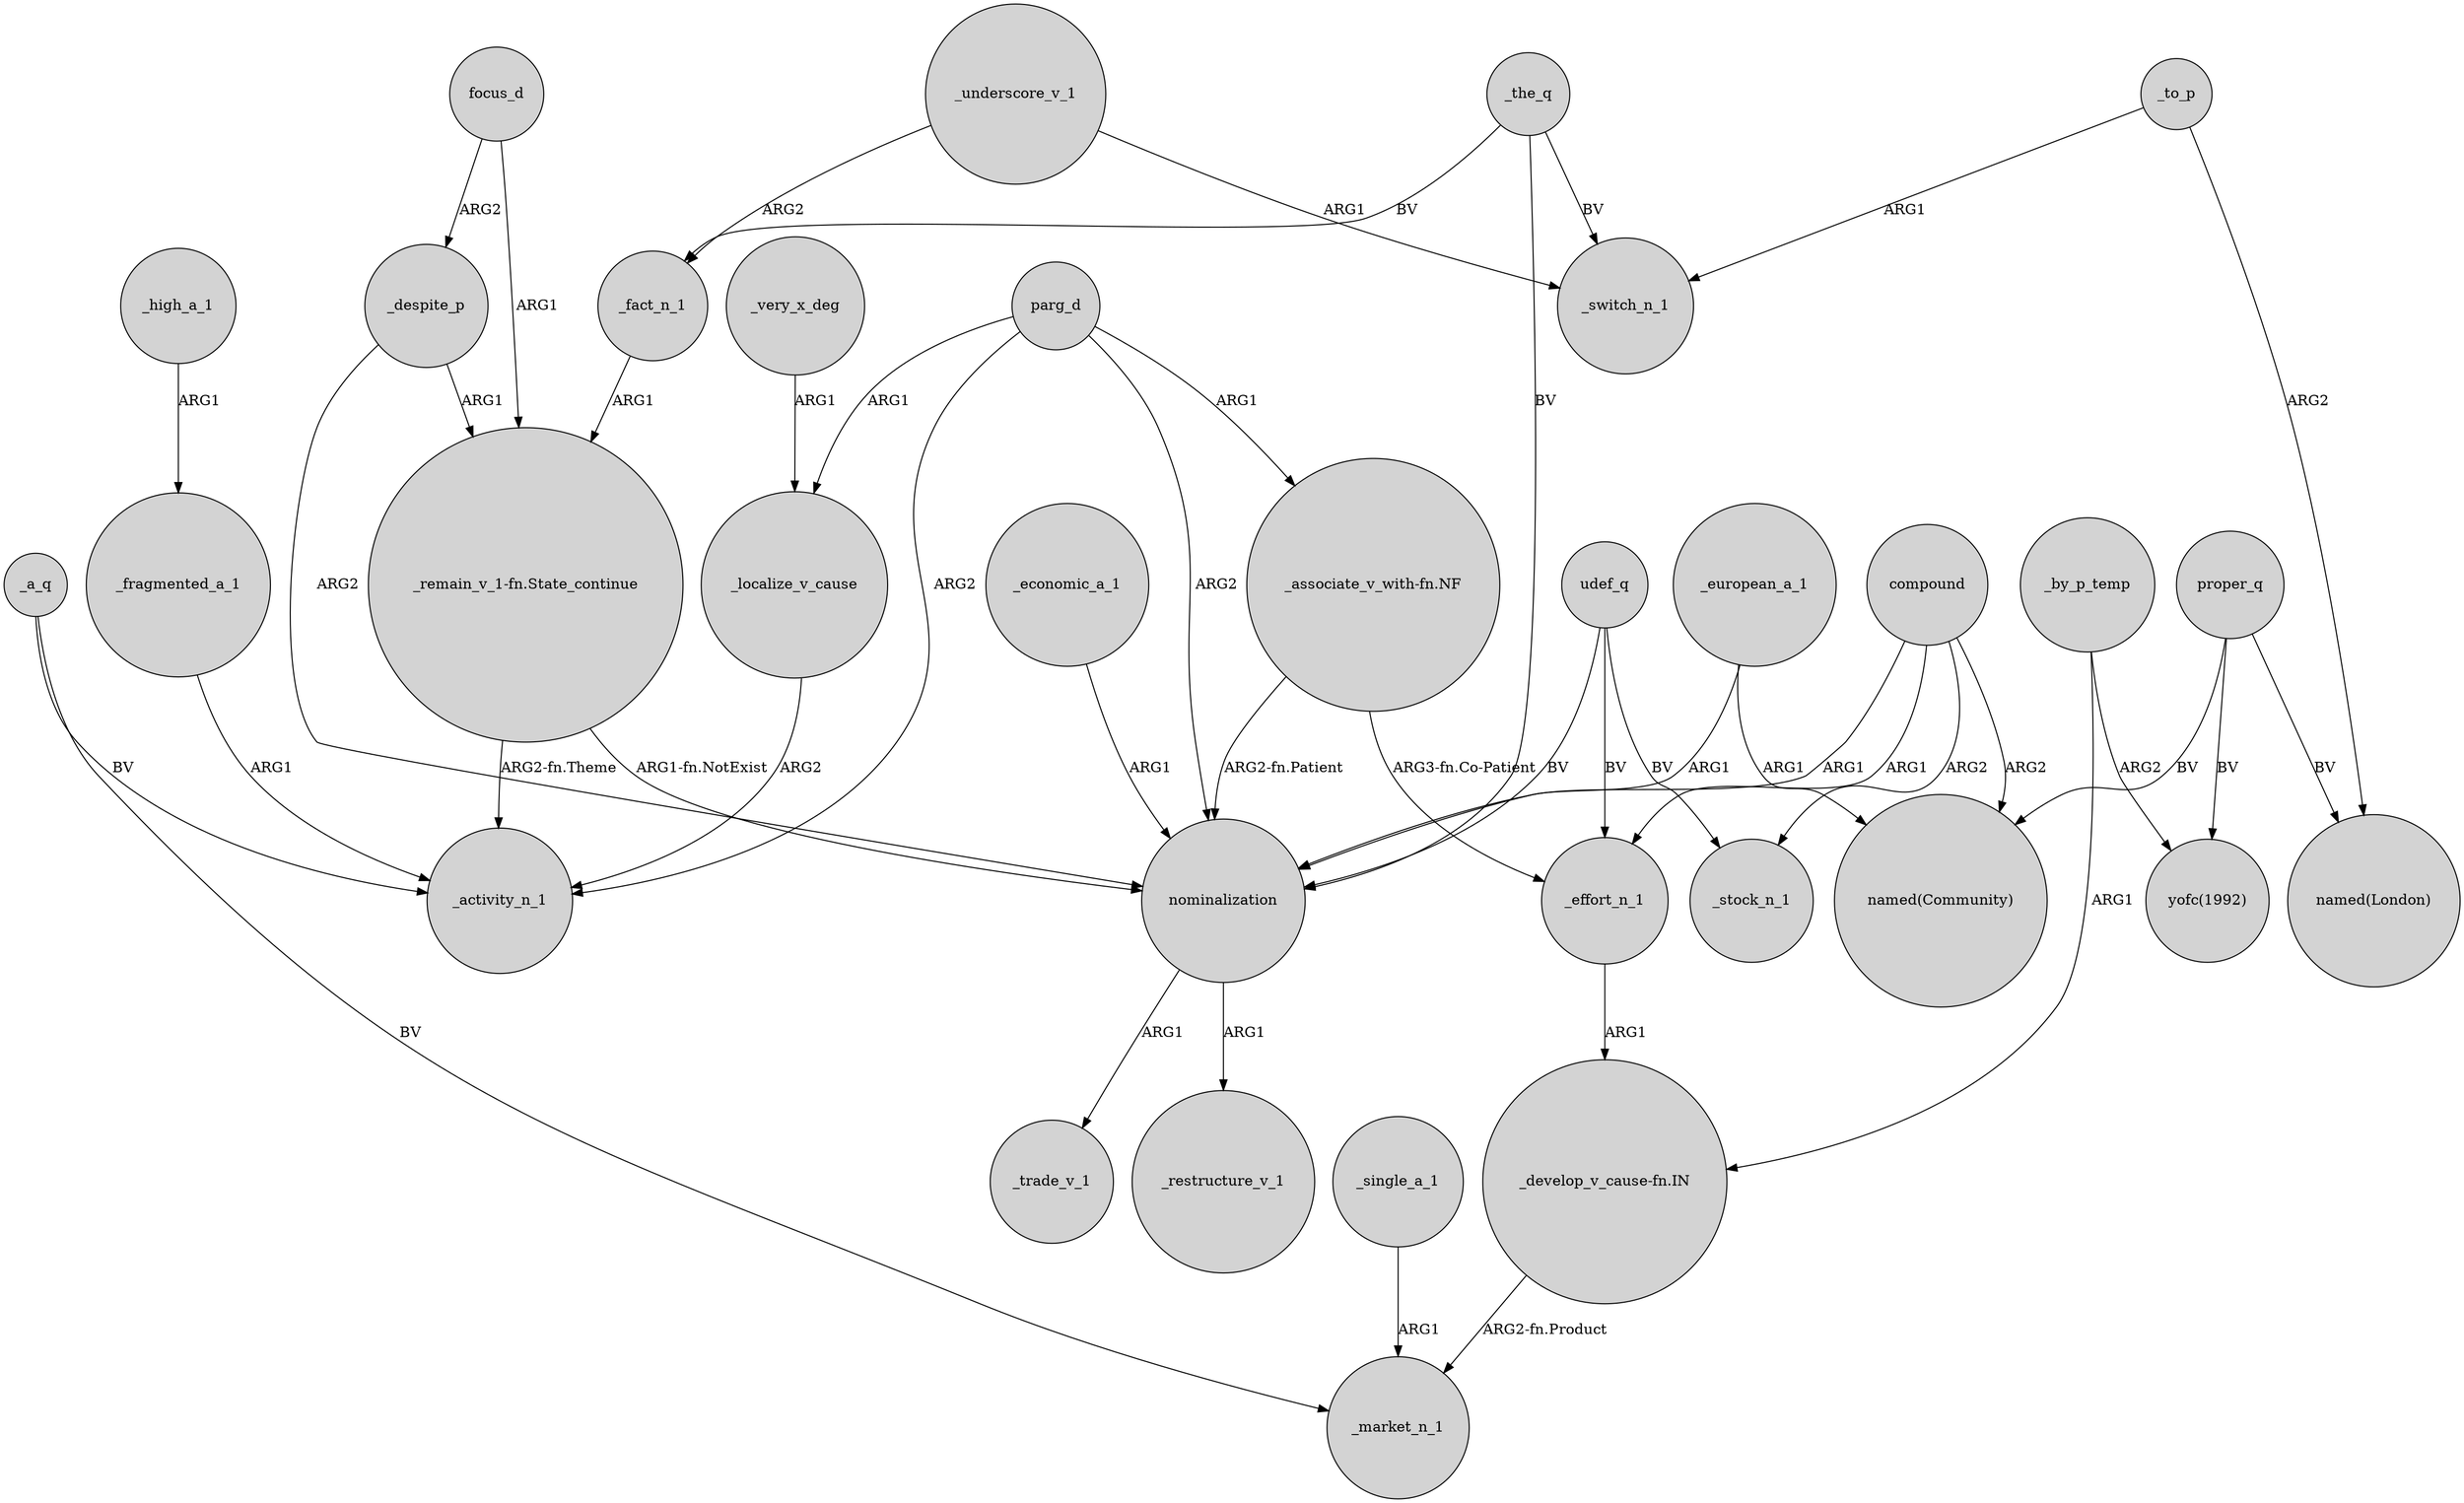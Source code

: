 digraph {
	node [shape=circle style=filled]
	parg_d -> _localize_v_cause [label=ARG1]
	_high_a_1 -> _fragmented_a_1 [label=ARG1]
	_to_p -> _switch_n_1 [label=ARG1]
	_underscore_v_1 -> _switch_n_1 [label=ARG1]
	"_remain_v_1-fn.State_continue" -> nominalization [label="ARG1-fn.NotExist"]
	parg_d -> "_associate_v_with-fn.NF" [label=ARG1]
	_localize_v_cause -> _activity_n_1 [label=ARG2]
	_fact_n_1 -> "_remain_v_1-fn.State_continue" [label=ARG1]
	proper_q -> "yofc(1992)" [label=BV]
	_despite_p -> "_remain_v_1-fn.State_continue" [label=ARG1]
	_by_p_temp -> "_develop_v_cause-fn.IN" [label=ARG1]
	focus_d -> _despite_p [label=ARG2]
	_the_q -> _switch_n_1 [label=BV]
	_effort_n_1 -> "_develop_v_cause-fn.IN" [label=ARG1]
	nominalization -> _trade_v_1 [label=ARG1]
	"_develop_v_cause-fn.IN" -> _market_n_1 [label="ARG2-fn.Product"]
	proper_q -> "named(Community)" [label=BV]
	_to_p -> "named(London)" [label=ARG2]
	nominalization -> _restructure_v_1 [label=ARG1]
	compound -> _stock_n_1 [label=ARG2]
	_very_x_deg -> _localize_v_cause [label=ARG1]
	_despite_p -> nominalization [label=ARG2]
	compound -> "named(Community)" [label=ARG2]
	compound -> _effort_n_1 [label=ARG1]
	_single_a_1 -> _market_n_1 [label=ARG1]
	udef_q -> _stock_n_1 [label=BV]
	"_associate_v_with-fn.NF" -> _effort_n_1 [label="ARG3-fn.Co-Patient"]
	focus_d -> "_remain_v_1-fn.State_continue" [label=ARG1]
	_european_a_1 -> "named(Community)" [label=ARG1]
	parg_d -> nominalization [label=ARG2]
	_a_q -> _activity_n_1 [label=BV]
	_economic_a_1 -> nominalization [label=ARG1]
	_the_q -> _fact_n_1 [label=BV]
	udef_q -> nominalization [label=BV]
	proper_q -> "named(London)" [label=BV]
	_a_q -> _market_n_1 [label=BV]
	parg_d -> _activity_n_1 [label=ARG2]
	_european_a_1 -> nominalization [label=ARG1]
	_by_p_temp -> "yofc(1992)" [label=ARG2]
	"_associate_v_with-fn.NF" -> nominalization [label="ARG2-fn.Patient"]
	"_remain_v_1-fn.State_continue" -> _activity_n_1 [label="ARG2-fn.Theme"]
	compound -> nominalization [label=ARG1]
	_underscore_v_1 -> _fact_n_1 [label=ARG2]
	udef_q -> _effort_n_1 [label=BV]
	_the_q -> nominalization [label=BV]
	_fragmented_a_1 -> _activity_n_1 [label=ARG1]
}
